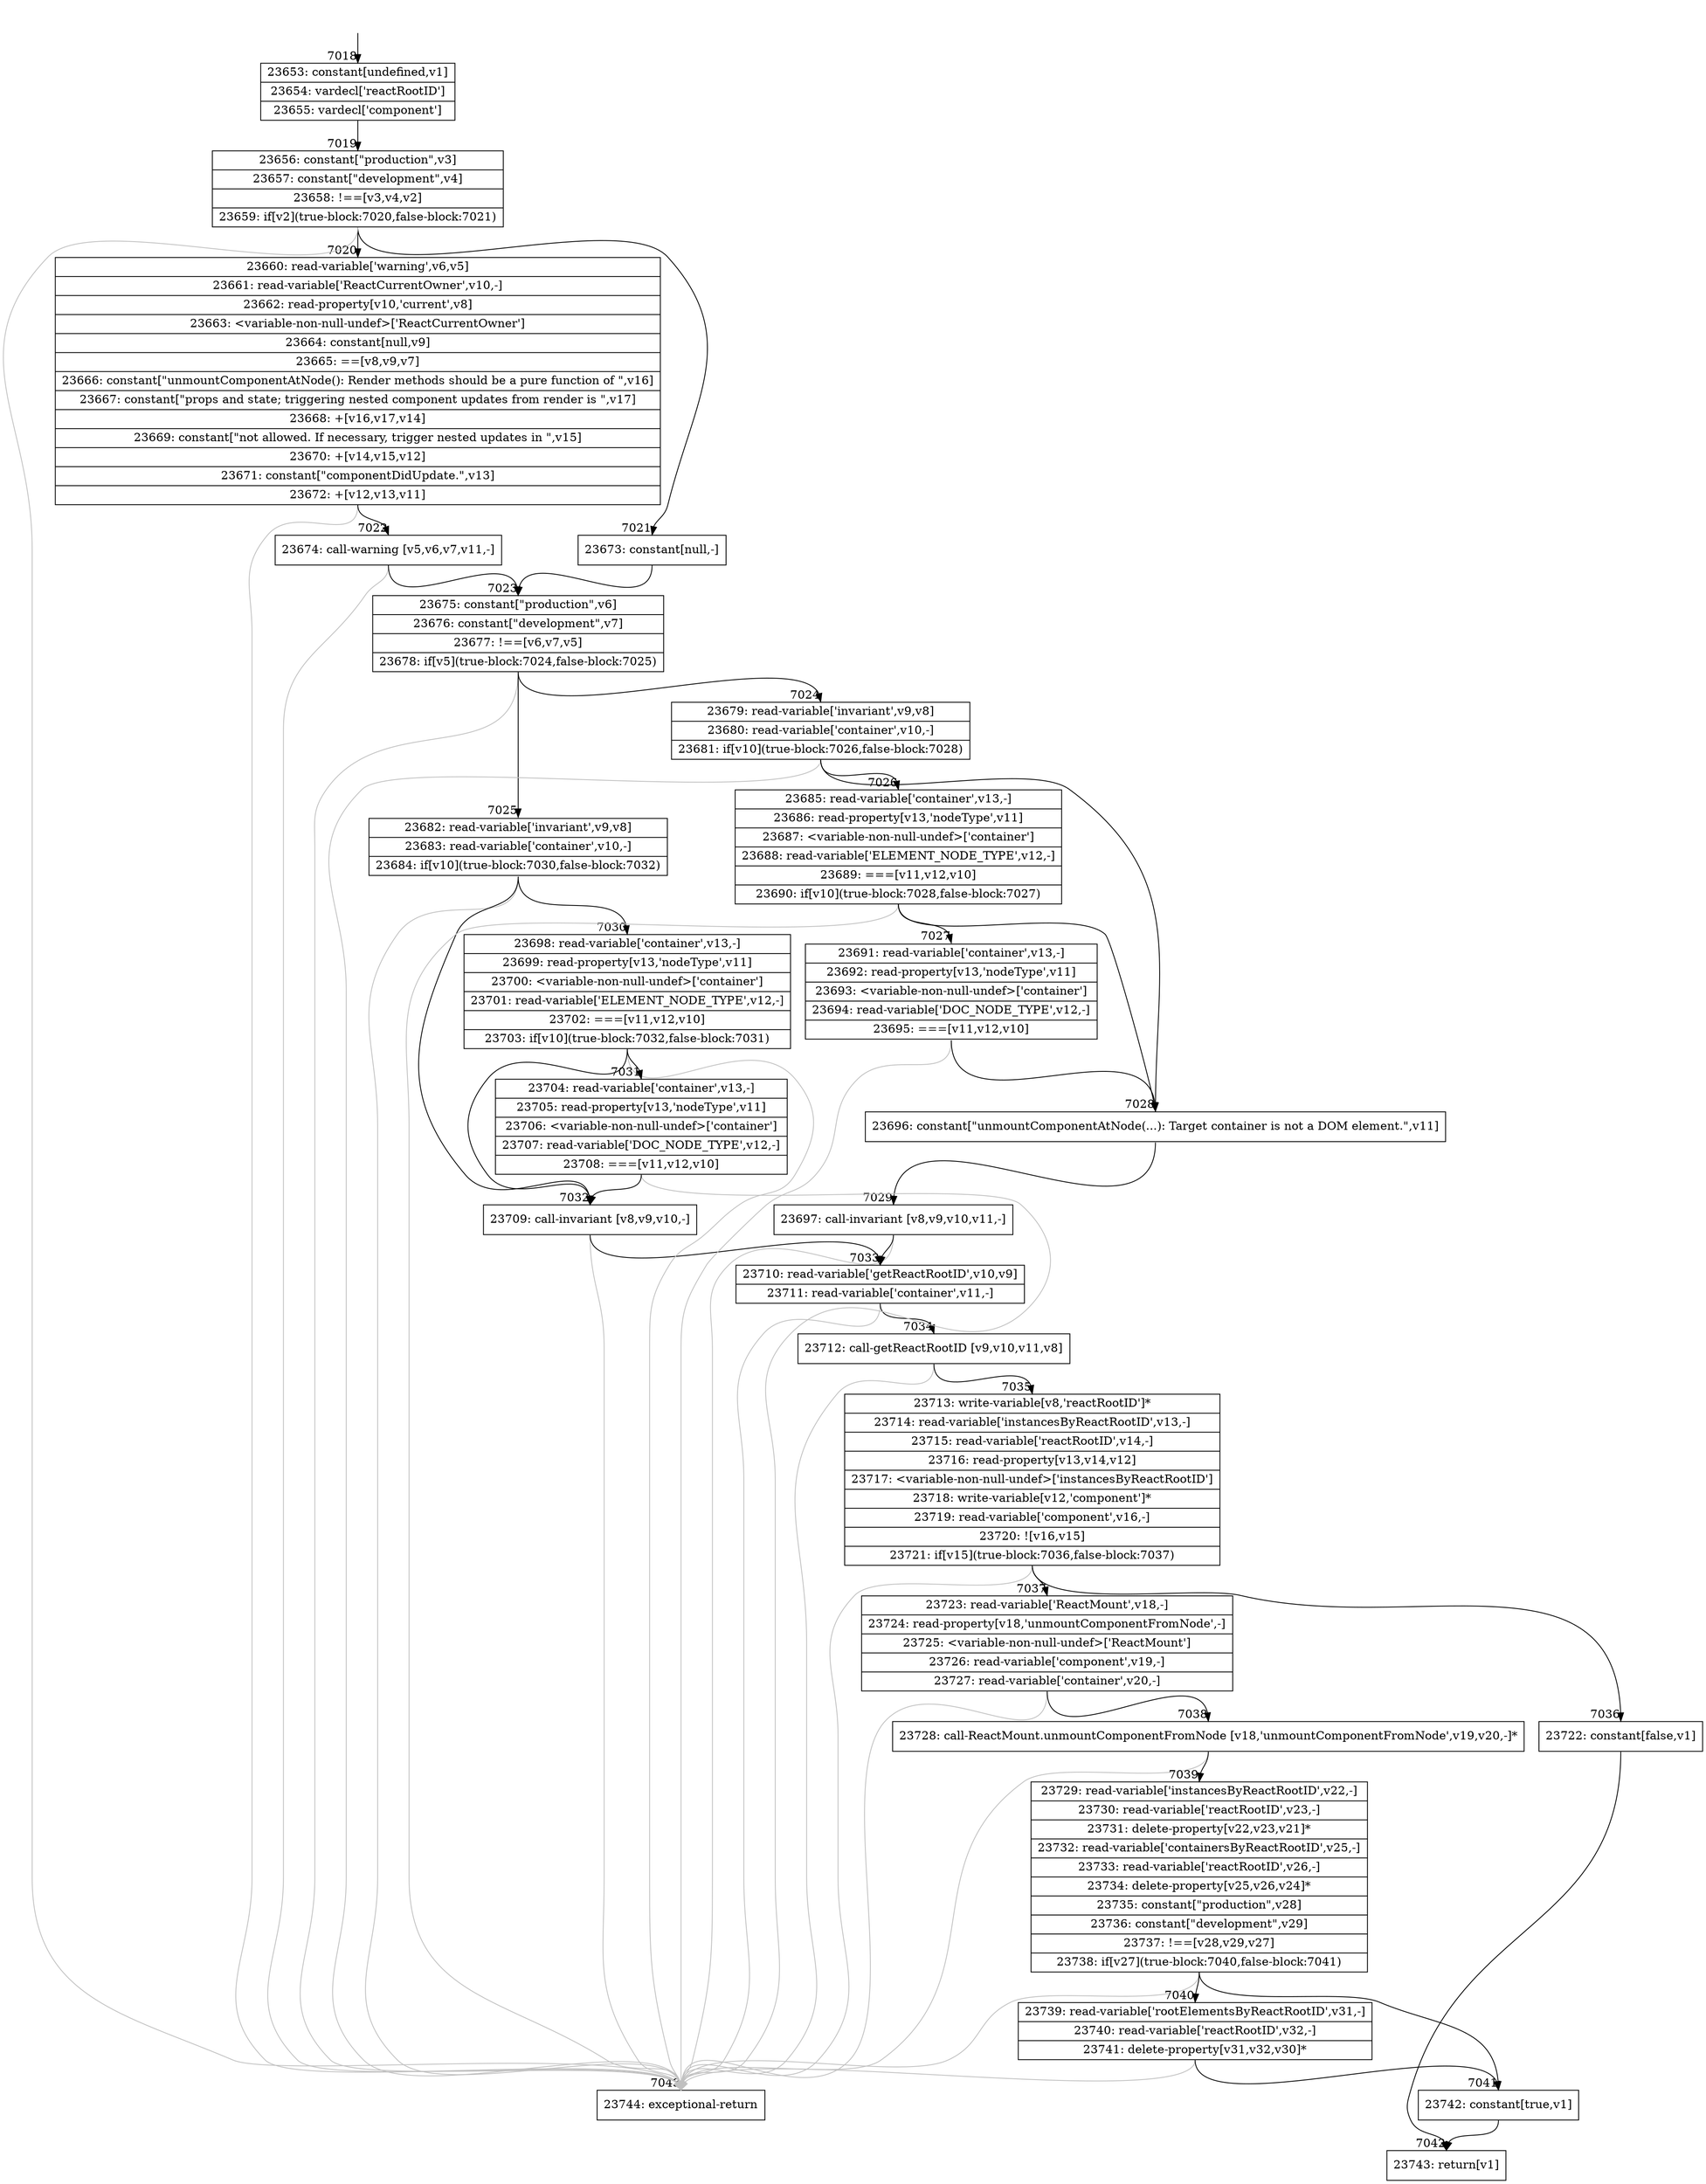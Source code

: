 digraph {
rankdir="TD"
BB_entry489[shape=none,label=""];
BB_entry489 -> BB7018 [tailport=s, headport=n, headlabel="    7018"]
BB7018 [shape=record label="{23653: constant[undefined,v1]|23654: vardecl['reactRootID']|23655: vardecl['component']}" ] 
BB7018 -> BB7019 [tailport=s, headport=n, headlabel="      7019"]
BB7019 [shape=record label="{23656: constant[\"production\",v3]|23657: constant[\"development\",v4]|23658: !==[v3,v4,v2]|23659: if[v2](true-block:7020,false-block:7021)}" ] 
BB7019 -> BB7020 [tailport=s, headport=n, headlabel="      7020"]
BB7019 -> BB7021 [tailport=s, headport=n, headlabel="      7021"]
BB7019 -> BB7043 [tailport=s, headport=n, color=gray, headlabel="      7043"]
BB7020 [shape=record label="{23660: read-variable['warning',v6,v5]|23661: read-variable['ReactCurrentOwner',v10,-]|23662: read-property[v10,'current',v8]|23663: \<variable-non-null-undef\>['ReactCurrentOwner']|23664: constant[null,v9]|23665: ==[v8,v9,v7]|23666: constant[\"unmountComponentAtNode(): Render methods should be a pure function of \",v16]|23667: constant[\"props and state; triggering nested component updates from render is \",v17]|23668: +[v16,v17,v14]|23669: constant[\"not allowed. If necessary, trigger nested updates in \",v15]|23670: +[v14,v15,v12]|23671: constant[\"componentDidUpdate.\",v13]|23672: +[v12,v13,v11]}" ] 
BB7020 -> BB7022 [tailport=s, headport=n, headlabel="      7022"]
BB7020 -> BB7043 [tailport=s, headport=n, color=gray]
BB7021 [shape=record label="{23673: constant[null,-]}" ] 
BB7021 -> BB7023 [tailport=s, headport=n, headlabel="      7023"]
BB7022 [shape=record label="{23674: call-warning [v5,v6,v7,v11,-]}" ] 
BB7022 -> BB7023 [tailport=s, headport=n]
BB7022 -> BB7043 [tailport=s, headport=n, color=gray]
BB7023 [shape=record label="{23675: constant[\"production\",v6]|23676: constant[\"development\",v7]|23677: !==[v6,v7,v5]|23678: if[v5](true-block:7024,false-block:7025)}" ] 
BB7023 -> BB7024 [tailport=s, headport=n, headlabel="      7024"]
BB7023 -> BB7025 [tailport=s, headport=n, headlabel="      7025"]
BB7023 -> BB7043 [tailport=s, headport=n, color=gray]
BB7024 [shape=record label="{23679: read-variable['invariant',v9,v8]|23680: read-variable['container',v10,-]|23681: if[v10](true-block:7026,false-block:7028)}" ] 
BB7024 -> BB7028 [tailport=s, headport=n, headlabel="      7028"]
BB7024 -> BB7026 [tailport=s, headport=n, headlabel="      7026"]
BB7024 -> BB7043 [tailport=s, headport=n, color=gray]
BB7025 [shape=record label="{23682: read-variable['invariant',v9,v8]|23683: read-variable['container',v10,-]|23684: if[v10](true-block:7030,false-block:7032)}" ] 
BB7025 -> BB7032 [tailport=s, headport=n, headlabel="      7032"]
BB7025 -> BB7030 [tailport=s, headport=n, headlabel="      7030"]
BB7025 -> BB7043 [tailport=s, headport=n, color=gray]
BB7026 [shape=record label="{23685: read-variable['container',v13,-]|23686: read-property[v13,'nodeType',v11]|23687: \<variable-non-null-undef\>['container']|23688: read-variable['ELEMENT_NODE_TYPE',v12,-]|23689: ===[v11,v12,v10]|23690: if[v10](true-block:7028,false-block:7027)}" ] 
BB7026 -> BB7028 [tailport=s, headport=n]
BB7026 -> BB7027 [tailport=s, headport=n, headlabel="      7027"]
BB7026 -> BB7043 [tailport=s, headport=n, color=gray]
BB7027 [shape=record label="{23691: read-variable['container',v13,-]|23692: read-property[v13,'nodeType',v11]|23693: \<variable-non-null-undef\>['container']|23694: read-variable['DOC_NODE_TYPE',v12,-]|23695: ===[v11,v12,v10]}" ] 
BB7027 -> BB7028 [tailport=s, headport=n]
BB7027 -> BB7043 [tailport=s, headport=n, color=gray]
BB7028 [shape=record label="{23696: constant[\"unmountComponentAtNode(...): Target container is not a DOM element.\",v11]}" ] 
BB7028 -> BB7029 [tailport=s, headport=n, headlabel="      7029"]
BB7029 [shape=record label="{23697: call-invariant [v8,v9,v10,v11,-]}" ] 
BB7029 -> BB7033 [tailport=s, headport=n, headlabel="      7033"]
BB7029 -> BB7043 [tailport=s, headport=n, color=gray]
BB7030 [shape=record label="{23698: read-variable['container',v13,-]|23699: read-property[v13,'nodeType',v11]|23700: \<variable-non-null-undef\>['container']|23701: read-variable['ELEMENT_NODE_TYPE',v12,-]|23702: ===[v11,v12,v10]|23703: if[v10](true-block:7032,false-block:7031)}" ] 
BB7030 -> BB7032 [tailport=s, headport=n]
BB7030 -> BB7031 [tailport=s, headport=n, headlabel="      7031"]
BB7030 -> BB7043 [tailport=s, headport=n, color=gray]
BB7031 [shape=record label="{23704: read-variable['container',v13,-]|23705: read-property[v13,'nodeType',v11]|23706: \<variable-non-null-undef\>['container']|23707: read-variable['DOC_NODE_TYPE',v12,-]|23708: ===[v11,v12,v10]}" ] 
BB7031 -> BB7032 [tailport=s, headport=n]
BB7031 -> BB7043 [tailport=s, headport=n, color=gray]
BB7032 [shape=record label="{23709: call-invariant [v8,v9,v10,-]}" ] 
BB7032 -> BB7033 [tailport=s, headport=n]
BB7032 -> BB7043 [tailport=s, headport=n, color=gray]
BB7033 [shape=record label="{23710: read-variable['getReactRootID',v10,v9]|23711: read-variable['container',v11,-]}" ] 
BB7033 -> BB7034 [tailport=s, headport=n, headlabel="      7034"]
BB7033 -> BB7043 [tailport=s, headport=n, color=gray]
BB7034 [shape=record label="{23712: call-getReactRootID [v9,v10,v11,v8]}" ] 
BB7034 -> BB7035 [tailport=s, headport=n, headlabel="      7035"]
BB7034 -> BB7043 [tailport=s, headport=n, color=gray]
BB7035 [shape=record label="{23713: write-variable[v8,'reactRootID']*|23714: read-variable['instancesByReactRootID',v13,-]|23715: read-variable['reactRootID',v14,-]|23716: read-property[v13,v14,v12]|23717: \<variable-non-null-undef\>['instancesByReactRootID']|23718: write-variable[v12,'component']*|23719: read-variable['component',v16,-]|23720: ![v16,v15]|23721: if[v15](true-block:7036,false-block:7037)}" ] 
BB7035 -> BB7036 [tailport=s, headport=n, headlabel="      7036"]
BB7035 -> BB7037 [tailport=s, headport=n, headlabel="      7037"]
BB7035 -> BB7043 [tailport=s, headport=n, color=gray]
BB7036 [shape=record label="{23722: constant[false,v1]}" ] 
BB7036 -> BB7042 [tailport=s, headport=n, headlabel="      7042"]
BB7037 [shape=record label="{23723: read-variable['ReactMount',v18,-]|23724: read-property[v18,'unmountComponentFromNode',-]|23725: \<variable-non-null-undef\>['ReactMount']|23726: read-variable['component',v19,-]|23727: read-variable['container',v20,-]}" ] 
BB7037 -> BB7038 [tailport=s, headport=n, headlabel="      7038"]
BB7037 -> BB7043 [tailport=s, headport=n, color=gray]
BB7038 [shape=record label="{23728: call-ReactMount.unmountComponentFromNode [v18,'unmountComponentFromNode',v19,v20,-]*}" ] 
BB7038 -> BB7039 [tailport=s, headport=n, headlabel="      7039"]
BB7038 -> BB7043 [tailport=s, headport=n, color=gray]
BB7039 [shape=record label="{23729: read-variable['instancesByReactRootID',v22,-]|23730: read-variable['reactRootID',v23,-]|23731: delete-property[v22,v23,v21]*|23732: read-variable['containersByReactRootID',v25,-]|23733: read-variable['reactRootID',v26,-]|23734: delete-property[v25,v26,v24]*|23735: constant[\"production\",v28]|23736: constant[\"development\",v29]|23737: !==[v28,v29,v27]|23738: if[v27](true-block:7040,false-block:7041)}" ] 
BB7039 -> BB7040 [tailport=s, headport=n, headlabel="      7040"]
BB7039 -> BB7041 [tailport=s, headport=n, headlabel="      7041"]
BB7039 -> BB7043 [tailport=s, headport=n, color=gray]
BB7040 [shape=record label="{23739: read-variable['rootElementsByReactRootID',v31,-]|23740: read-variable['reactRootID',v32,-]|23741: delete-property[v31,v32,v30]*}" ] 
BB7040 -> BB7041 [tailport=s, headport=n]
BB7040 -> BB7043 [tailport=s, headport=n, color=gray]
BB7041 [shape=record label="{23742: constant[true,v1]}" ] 
BB7041 -> BB7042 [tailport=s, headport=n]
BB7042 [shape=record label="{23743: return[v1]}" ] 
BB7043 [shape=record label="{23744: exceptional-return}" ] 
//#$~ 12353
}
